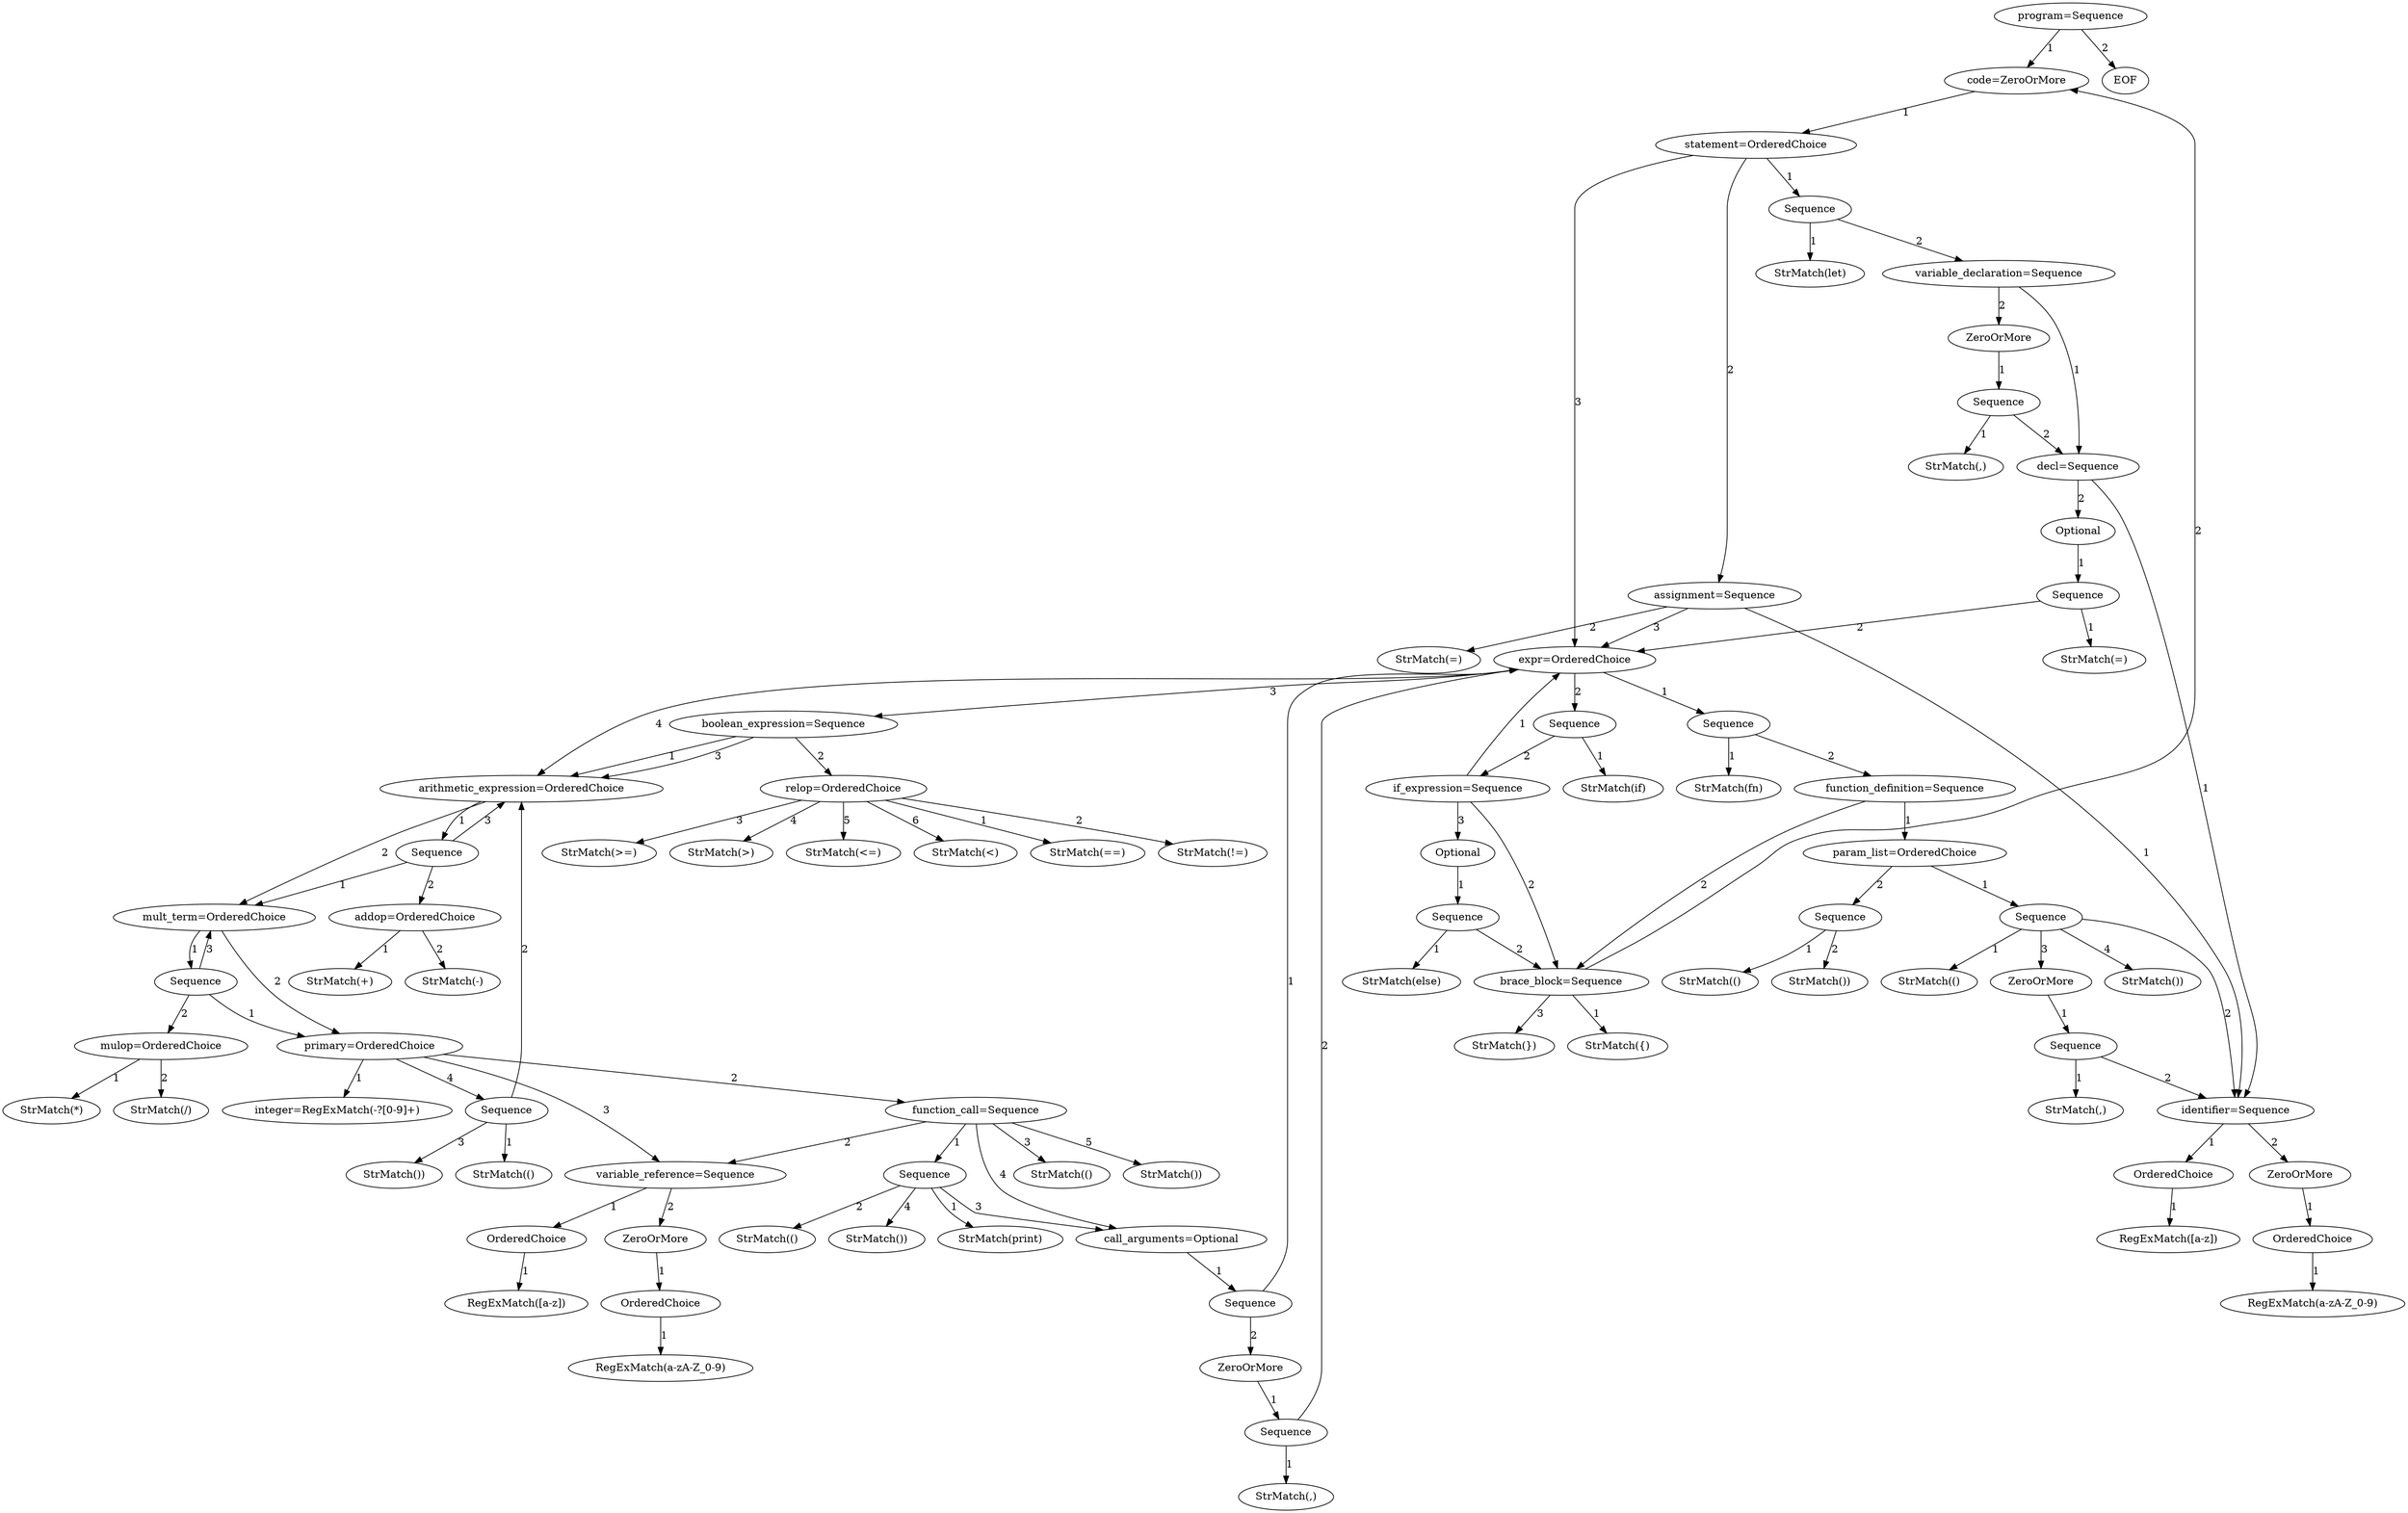 digraph arpeggio_graph {
2349385072880 [label="program=Sequence"];
2349385072880->2349386504736 [label="1"]

2349386504736 [label="code=ZeroOrMore"];
2349386504736->2349386831296 [label="1"]

2349386831296 [label="statement=OrderedChoice"];
2349386831296->2349386831408 [label="1"]

2349386831408 [label="Sequence"];
2349386831408->2349386831576 [label="1"]

2349386831576 [label="StrMatch(let)"];
2349386831408->2349386831744 [label="2"]

2349386831744 [label="variable_declaration=Sequence"];
2349386831744->2349386832024 [label="1"]

2349386832024 [label="decl=Sequence"];
2349386832024->2349386832472 [label="1"]

2349386832472 [label="identifier=Sequence"];
2349386832472->2349386832584 [label="1"]

2349386832584 [label="OrderedChoice"];
2349386832584->2349386832248 [label="1"]

2349386832248 [label="RegExMatch([a-z])"];
2349386832472->2349386832360 [label="2"]

2349386832360 [label="ZeroOrMore"];
2349386832360->2349386832696 [label="1"]

2349386832696 [label="OrderedChoice"];
2349386832696->2349386832304 [label="1"]

2349386832304 [label="RegExMatch(a-zA-Z_0-9)"];
2349386832024->2349386831968 [label="2"]

2349386831968 [label="Optional"];
2349386831968->2349386832528 [label="1"]

2349386832528 [label="Sequence"];
2349386832528->2349386832864 [label="1"]

2349386832864 [label="StrMatch(=)"];
2349386832528->2349386832752 [label="2"]

2349386832752 [label="expr=OrderedChoice"];
2349386832752->2349386832976 [label="1"]

2349386832976 [label="Sequence"];
2349386832976->2349386833144 [label="1"]

2349386833144 [label="StrMatch(fn)"];
2349386832976->2349386833256 [label="2"]

2349386833256 [label="function_definition=Sequence"];
2349386833256->2349386833536 [label="1"]

2349386833536 [label="param_list=OrderedChoice"];
2349386833536->2349386833704 [label="1"]

2349386833704 [label="Sequence"];
2349386833704->2349386833872 [label="1"]

2349386833872 [label="StrMatch(()"];
2349386833704->2349386832472 [label="2"]

2349386833704->2349386833480 [label="3"]

2349386833480 [label="ZeroOrMore"];
2349386833480->2349386924160 [label="1"]

2349386924160 [label="Sequence"];
2349386924160->2349386924272 [label="1"]

2349386924272 [label="StrMatch(,)"];
2349386924160->2349386832472 [label="2"]

2349386833704->2349386924216 [label="4"]

2349386924216 [label="StrMatch())"];
2349386833536->2349386833816 [label="2"]

2349386833816 [label="Sequence"];
2349386833816->2349386924328 [label="1"]

2349386924328 [label="StrMatch(()"];
2349386833816->2349386924440 [label="2"]

2349386924440 [label="StrMatch())"];
2349386833256->2349386833424 [label="2"]

2349386833424 [label="brace_block=Sequence"];
2349386833424->2349386924496 [label="1"]

2349386924496 [label="StrMatch({)"];
2349386833424->2349386504736 [label="2"]

2349386833424->2349386924552 [label="3"]

2349386924552 [label="StrMatch(})"];
2349386832752->2349386833088 [label="2"]

2349386833088 [label="Sequence"];
2349386833088->2349386833200 [label="1"]

2349386833200 [label="StrMatch(if)"];
2349386833088->2349386924608 [label="2"]

2349386924608 [label="if_expression=Sequence"];
2349386924608->2349386832752 [label="1"]

2349386924608->2349386833424 [label="2"]

2349386924608->2349386924384 [label="3"]

2349386924384 [label="Optional"];
2349386924384->2349386924776 [label="1"]

2349386924776 [label="Sequence"];
2349386924776->2349386924832 [label="1"]

2349386924832 [label="StrMatch(else)"];
2349386924776->2349386833424 [label="2"]

2349386832752->2349386833648 [label="3"]

2349386833648 [label="boolean_expression=Sequence"];
2349386833648->2349386924944 [label="1"]

2349386924944 [label="arithmetic_expression=OrderedChoice"];
2349386924944->2349386925000 [label="1"]

2349386925000 [label="Sequence"];
2349386925000->2349386925168 [label="1"]

2349386925168 [label="mult_term=OrderedChoice"];
2349386925168->2349386925280 [label="1"]

2349386925280 [label="Sequence"];
2349386925280->2349386925448 [label="1"]

2349386925448 [label="primary=OrderedChoice"];
2349386925448->2349386925672 [label="1"]

2349386925672 [label="integer=RegExMatch(-?[0-9]+)"];
2349386925448->2349386925616 [label="2"]

2349386925616 [label="function_call=Sequence"];
2349386925616->2349386925952 [label="1"]

2349386925952 [label="Sequence"];
2349386925952->2349386926064 [label="1"]

2349386926064 [label="StrMatch(print)"];
2349386925952->2349386926120 [label="2"]

2349386926120 [label="StrMatch(()"];
2349386925952->2349386926288 [label="3"]

2349386926288 [label="call_arguments=Optional"];
2349386926288->2349386926344 [label="1"]

2349386926344 [label="Sequence"];
2349386926344->2349386832752 [label="1"]

2349386926344->2349386926232 [label="2"]

2349386926232 [label="ZeroOrMore"];
2349386926232->2349386926512 [label="1"]

2349386926512 [label="Sequence"];
2349386926512->2349386926680 [label="1"]

2349386926680 [label="StrMatch(,)"];
2349386926512->2349386832752 [label="2"]

2349386925952->2349386926456 [label="4"]

2349386926456 [label="StrMatch())"];
2349386925616->2349386926792 [label="2"]

2349386926792 [label="variable_reference=Sequence"];
2349386926792->2349386926904 [label="1"]

2349386926904 [label="OrderedChoice"];
2349386926904->2349386926176 [label="1"]

2349386926176 [label="RegExMatch([a-z])"];
2349386926792->2349386926736 [label="2"]

2349386926736 [label="ZeroOrMore"];
2349386926736->2349386926960 [label="1"]

2349386926960 [label="OrderedChoice"];
2349386926960->2349386926624 [label="1"]

2349386926624 [label="RegExMatch(a-zA-Z_0-9)"];
2349386925616->2349386926848 [label="3"]

2349386926848 [label="StrMatch(()"];
2349386925616->2349386926288 [label="4"]

2349386925616->2349386927016 [label="5"]

2349386927016 [label="StrMatch())"];
2349386925448->2349386926792 [label="3"]

2349386925448->2349386925840 [label="4"]

2349386925840 [label="Sequence"];
2349386925840->2349386926008 [label="1"]

2349386926008 [label="StrMatch(()"];
2349386925840->2349386924944 [label="2"]

2349386925840->2349386927072 [label="3"]

2349386927072 [label="StrMatch())"];
2349386925280->2349386925392 [label="2"]

2349386925392 [label="mulop=OrderedChoice"];
2349386925392->2349386927128 [label="1"]

2349386927128 [label="StrMatch(*)"];
2349386925392->2349386927184 [label="2"]

2349386927184 [label="StrMatch(/)"];
2349386925280->2349386925168 [label="3"]

2349386925168->2349386925448 [label="2"]

2349386925000->2349386925224 [label="2"]

2349386925224 [label="addop=OrderedChoice"];
2349386925224->2349386925560 [label="1"]

2349386925560 [label="StrMatch(+)"];
2349386925224->2349386927240 [label="2"]

2349386927240 [label="StrMatch(-)"];
2349386925000->2349386924944 [label="3"]

2349386924944->2349386925168 [label="2"]

2349386833648->2349386924888 [label="2"]

2349386924888 [label="relop=OrderedChoice"];
2349386924888->2349386925784 [label="1"]

2349386925784 [label="StrMatch(==)"];
2349386924888->2349386927296 [label="2"]

2349386927296 [label="StrMatch(!=)"];
2349386924888->2349386927352 [label="3"]

2349386927352 [label="StrMatch(>=)"];
2349386924888->2349386927408 [label="4"]

2349386927408 [label="StrMatch(>)"];
2349386924888->2349386927464 [label="5"]

2349386927464 [label="StrMatch(<=)"];
2349386924888->2349386927520 [label="6"]

2349386927520 [label="StrMatch(<)"];
2349386833648->2349386924944 [label="3"]

2349386832752->2349386924944 [label="4"]

2349386831744->2349386831688 [label="2"]

2349386831688 [label="ZeroOrMore"];
2349386831688->2349386832136 [label="1"]

2349386832136 [label="Sequence"];
2349386832136->2349386832192 [label="1"]

2349386832192 [label="StrMatch(,)"];
2349386832136->2349386832024 [label="2"]

2349386831296->2349386831856 [label="2"]

2349386831856 [label="assignment=Sequence"];
2349386831856->2349386832472 [label="1"]

2349386831856->2349386832808 [label="2"]

2349386832808 [label="StrMatch(=)"];
2349386831856->2349386832752 [label="3"]

2349386831296->2349386832752 [label="3"]

2349385072880->2349386831352 [label="2"]

2349386831352 [label="EOF"];
}